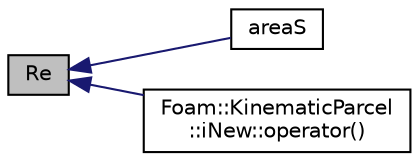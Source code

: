 digraph "Re"
{
  bgcolor="transparent";
  edge [fontname="Helvetica",fontsize="10",labelfontname="Helvetica",labelfontsize="10"];
  node [fontname="Helvetica",fontsize="10",shape=record];
  rankdir="LR";
  Node224 [label="Re",height=0.2,width=0.4,color="black", fillcolor="grey75", style="filled", fontcolor="black"];
  Node224 -> Node225 [dir="back",color="midnightblue",fontsize="10",style="solid",fontname="Helvetica"];
  Node225 [label="areaS",height=0.2,width=0.4,color="black",URL="$a25005.html#a1add1112dc3ff6fe03734d89b338f4b3",tooltip="Surface area for given diameter. "];
  Node224 -> Node226 [dir="back",color="midnightblue",fontsize="10",style="solid",fontname="Helvetica"];
  Node226 [label="Foam::KinematicParcel\l::iNew::operator()",height=0.2,width=0.4,color="black",URL="$a25017.html#a60a07f9a45781da59d116ea2babe6b53"];
}

